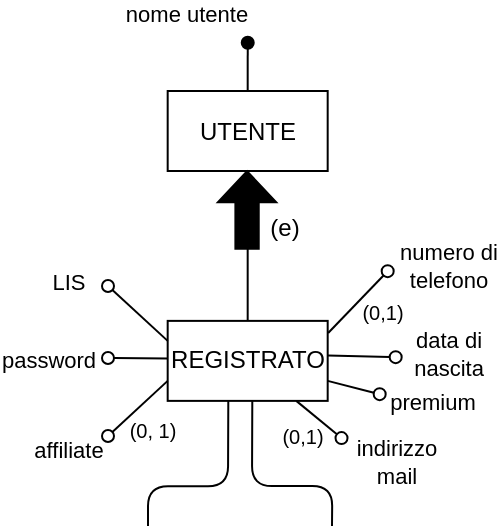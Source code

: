 <mxfile scale="1" border="10">
    <diagram id="-rriOPSDnHkLpZKLwRpb" name="Page-1">
        <mxGraphModel dx="3040" dy="2460" grid="1" gridSize="10" guides="1" tooltips="1" connect="1" arrows="1" fold="1" page="1" pageScale="1" pageWidth="850" pageHeight="1100" background="#FFFFFF" math="0" shadow="0">
            <root>
                <mxCell id="0"/>
                <mxCell id="1" parent="0"/>
                <mxCell id="344" style="edgeStyle=elbowEdgeStyle;elbow=vertical;html=1;exitX=0.5;exitY=1;exitDx=0;exitDy=0;entryX=0.5;entryY=0;entryDx=0;entryDy=0;endArrow=none;endFill=0;rounded=0;jumpStyle=arc;" parent="1" source="346" target="384" edge="1">
                    <mxGeometry relative="1" as="geometry">
                        <mxPoint x="-2320.72" y="-2001.46" as="targetPoint"/>
                        <Array as="points">
                            <mxPoint x="-2313" y="-2021"/>
                        </Array>
                    </mxGeometry>
                </mxCell>
                <mxCell id="346" value="UTENTE" style="whiteSpace=wrap;html=1;" parent="1" vertex="1">
                    <mxGeometry x="-2350.16" y="-2117.5" width="80" height="40" as="geometry"/>
                </mxCell>
                <mxCell id="350" value="" style="shape=singleArrow;whiteSpace=wrap;html=1;arrowWidth=0.4;arrowSize=0.4;rotation=-90;fillColor=#000000;" parent="1" vertex="1">
                    <mxGeometry x="-2329.85" y="-2072.58" width="38.76" height="29.17" as="geometry"/>
                </mxCell>
                <mxCell id="351" value="(e)" style="text;html=1;align=center;verticalAlign=middle;resizable=0;points=[];autosize=1;strokeColor=none;fillColor=none;" parent="1" vertex="1">
                    <mxGeometry x="-2312.16" y="-2064.5" width="40" height="30" as="geometry"/>
                </mxCell>
                <mxCell id="352" value="" style="endArrow=oval;html=1;fillStyle=auto;strokeWidth=1;startSize=6;endSize=6;fillColor=#000000;startArrow=none;startFill=0;endFill=1;exitX=0.5;exitY=0;exitDx=0;exitDy=0;" parent="1" source="346" edge="1">
                    <mxGeometry width="50" height="50" relative="1" as="geometry">
                        <mxPoint x="-2170.13" y="-1536.48" as="sourcePoint"/>
                        <mxPoint x="-2310.13" y="-2141.66" as="targetPoint"/>
                    </mxGeometry>
                </mxCell>
                <mxCell id="353" value="nome utente" style="edgeLabel;html=1;align=center;verticalAlign=middle;resizable=0;points=[];" parent="352" vertex="1" connectable="0">
                    <mxGeometry x="0.479" y="1" relative="1" as="geometry">
                        <mxPoint x="-30" y="-21" as="offset"/>
                    </mxGeometry>
                </mxCell>
                <mxCell id="384" value="REGISTRATO" style="whiteSpace=wrap;html=1;" parent="1" vertex="1">
                    <mxGeometry x="-2350.16" y="-2002.56" width="80" height="40" as="geometry"/>
                </mxCell>
                <mxCell id="385" value="" style="endArrow=oval;html=1;fillStyle=auto;strokeWidth=1;startSize=6;endSize=6;fillColor=#000000;startArrow=none;startFill=0;endFill=0;exitX=0.003;exitY=0.445;exitDx=0;exitDy=0;exitPerimeter=0;" parent="1" edge="1">
                    <mxGeometry width="50" height="50" relative="1" as="geometry">
                        <mxPoint x="-2350.16" y="-1983.76" as="sourcePoint"/>
                        <mxPoint x="-2380" y="-1984" as="targetPoint"/>
                    </mxGeometry>
                </mxCell>
                <mxCell id="386" value="password" style="edgeLabel;html=1;align=center;verticalAlign=middle;resizable=0;points=[];" parent="385" vertex="1" connectable="0">
                    <mxGeometry x="0.479" y="1" relative="1" as="geometry">
                        <mxPoint x="-38" as="offset"/>
                    </mxGeometry>
                </mxCell>
                <mxCell id="387" value="" style="endArrow=oval;html=1;fillStyle=auto;strokeWidth=1;startSize=6;endSize=6;fillColor=#000000;startArrow=none;startFill=0;endFill=0;entryX=0.998;entryY=0.529;entryDx=0;entryDy=0;entryPerimeter=0;" parent="1" source="384" target="398" edge="1">
                    <mxGeometry width="50" height="50" relative="1" as="geometry">
                        <mxPoint x="-2374.07" y="-1700.96" as="sourcePoint"/>
                        <mxPoint x="-2254.16" y="-1944.92" as="targetPoint"/>
                    </mxGeometry>
                </mxCell>
                <mxCell id="388" value="indirizzo&lt;br&gt;mail" style="edgeLabel;html=1;align=center;verticalAlign=middle;resizable=0;points=[];" parent="387" vertex="1" connectable="0">
                    <mxGeometry x="0.479" y="1" relative="1" as="geometry">
                        <mxPoint x="32" y="17" as="offset"/>
                    </mxGeometry>
                </mxCell>
                <mxCell id="389" value="" style="endArrow=oval;html=1;fillStyle=auto;strokeWidth=1;startSize=6;endSize=6;fillColor=#000000;startArrow=none;startFill=0;endFill=0;exitX=1.003;exitY=0.152;exitDx=0;exitDy=0;exitPerimeter=0;" parent="1" source="384" edge="1">
                    <mxGeometry width="50" height="50" relative="1" as="geometry">
                        <mxPoint x="-2286.16" y="-2002.42" as="sourcePoint"/>
                        <mxPoint x="-2240.16" y="-2027.42" as="targetPoint"/>
                    </mxGeometry>
                </mxCell>
                <mxCell id="390" value="numero di&lt;br&gt;telefono" style="edgeLabel;html=1;align=center;verticalAlign=middle;resizable=0;points=[];" parent="389" vertex="1" connectable="0">
                    <mxGeometry x="0.479" y="1" relative="1" as="geometry">
                        <mxPoint x="39" y="-10" as="offset"/>
                    </mxGeometry>
                </mxCell>
                <mxCell id="391" value="" style="endArrow=oval;html=1;fillStyle=auto;strokeWidth=1;startSize=6;endSize=6;fillColor=#000000;startArrow=none;startFill=0;endFill=0;exitX=1.002;exitY=0.432;exitDx=0;exitDy=0;exitPerimeter=0;" parent="1" source="384" edge="1">
                    <mxGeometry width="50" height="50" relative="1" as="geometry">
                        <mxPoint x="-2269.16" y="-1985.42" as="sourcePoint"/>
                        <mxPoint x="-2236.16" y="-1984.42" as="targetPoint"/>
                        <Array as="points"/>
                    </mxGeometry>
                </mxCell>
                <mxCell id="392" value="data di&lt;br&gt;nascita" style="edgeLabel;html=1;align=center;verticalAlign=middle;resizable=0;points=[];" parent="391" vertex="1" connectable="0">
                    <mxGeometry x="0.479" y="1" relative="1" as="geometry">
                        <mxPoint x="35" y="-1" as="offset"/>
                    </mxGeometry>
                </mxCell>
                <mxCell id="393" value="" style="endArrow=oval;html=1;fillStyle=auto;strokeWidth=1;startSize=6;endSize=6;fillColor=#000000;startArrow=none;startFill=0;endFill=0;exitX=0;exitY=0.25;exitDx=0;exitDy=0;" parent="1" source="384" edge="1">
                    <mxGeometry width="50" height="50" relative="1" as="geometry">
                        <mxPoint x="-2341.045" y="-2002.56" as="sourcePoint"/>
                        <mxPoint x="-2380" y="-2020" as="targetPoint"/>
                    </mxGeometry>
                </mxCell>
                <mxCell id="394" value="LIS" style="edgeLabel;html=1;align=center;verticalAlign=middle;resizable=0;points=[];" parent="393" vertex="1" connectable="0">
                    <mxGeometry x="0.479" y="1" relative="1" as="geometry">
                        <mxPoint x="-27" y="-10" as="offset"/>
                    </mxGeometry>
                </mxCell>
                <mxCell id="395" value="" style="endArrow=oval;html=1;fillStyle=auto;strokeWidth=1;startSize=6;endSize=6;fillColor=#000000;startArrow=none;startFill=0;endFill=0;exitX=1;exitY=0.75;exitDx=0;exitDy=0;" parent="1" source="384" edge="1">
                    <mxGeometry width="50" height="50" relative="1" as="geometry">
                        <mxPoint x="-2280.475" y="-1952.56" as="sourcePoint"/>
                        <mxPoint x="-2244.16" y="-1965.92" as="targetPoint"/>
                    </mxGeometry>
                </mxCell>
                <mxCell id="396" value="premium" style="edgeLabel;html=1;align=center;verticalAlign=middle;resizable=0;points=[];" parent="395" vertex="1" connectable="0">
                    <mxGeometry x="0.479" y="1" relative="1" as="geometry">
                        <mxPoint x="32" y="6" as="offset"/>
                    </mxGeometry>
                </mxCell>
                <mxCell id="397" value="&lt;font style=&quot;font-size: 10px;&quot;&gt;(0,1)&lt;/font&gt;" style="text;html=1;align=center;verticalAlign=middle;resizable=0;points=[];autosize=1;strokeColor=none;fillColor=none;" parent="1" vertex="1">
                    <mxGeometry x="-2263.16" y="-2022.42" width="40" height="30" as="geometry"/>
                </mxCell>
                <mxCell id="398" value="(0,1)" style="text;html=1;align=center;verticalAlign=middle;resizable=0;points=[];autosize=1;strokeColor=none;fillColor=none;fontSize=10;" parent="1" vertex="1">
                    <mxGeometry x="-2302.16" y="-1956.64" width="39" height="24" as="geometry"/>
                </mxCell>
                <mxCell id="399" value="" style="edgeStyle=none;shape=connector;rounded=1;fillStyle=auto;html=1;labelBackgroundColor=default;strokeColor=default;strokeWidth=1;fontFamily=Helvetica;fontSize=11;fontColor=default;endArrow=none;startSize=6;endSize=6;fillColor=#000000;exitX=0.5;exitY=1;exitDx=0;exitDy=0;" parent="1" edge="1">
                    <mxGeometry relative="1" as="geometry">
                        <mxPoint x="-2319.85" y="-1962.56" as="sourcePoint"/>
                        <mxPoint x="-2360" y="-1900" as="targetPoint"/>
                        <Array as="points">
                            <mxPoint x="-2320" y="-1919.93"/>
                            <mxPoint x="-2360" y="-1919.93"/>
                        </Array>
                    </mxGeometry>
                </mxCell>
                <mxCell id="403" value="" style="endArrow=oval;html=1;fillStyle=auto;strokeWidth=1;startSize=6;endSize=6;fillColor=#000000;startArrow=none;startFill=0;endFill=0;strokeColor=#000000;exitX=0;exitY=0.75;exitDx=0;exitDy=0;" parent="1" source="384" edge="1">
                    <mxGeometry width="50" height="50" relative="1" as="geometry">
                        <mxPoint x="-2288.37" y="-1900.36" as="sourcePoint"/>
                        <mxPoint x="-2380" y="-1945" as="targetPoint"/>
                    </mxGeometry>
                </mxCell>
                <mxCell id="404" value="&lt;font style=&quot;font-size: 10px;&quot;&gt;(0, 1)&lt;/font&gt;" style="edgeLabel;html=1;align=center;verticalAlign=middle;resizable=0;points=[];fontSize=11;fontFamily=Helvetica;fontColor=default;" parent="1" vertex="1" connectable="0">
                    <mxGeometry x="-2350.161" y="-1952.56" as="geometry">
                        <mxPoint x="-8" y="4" as="offset"/>
                    </mxGeometry>
                </mxCell>
                <mxCell id="405" value="&lt;font style=&quot;font-size: 11px;&quot;&gt;affiliate&lt;/font&gt;" style="text;html=1;align=center;verticalAlign=middle;resizable=0;points=[];autosize=1;strokeColor=none;fillColor=none;" parent="1" vertex="1">
                    <mxGeometry x="-2430.16" y="-1952.56" width="60" height="30" as="geometry"/>
                </mxCell>
                <mxCell id="406" value="" style="edgeStyle=none;shape=connector;rounded=1;fillStyle=auto;html=1;labelBackgroundColor=default;strokeColor=default;strokeWidth=1;fontFamily=Helvetica;fontSize=11;fontColor=default;endArrow=none;startSize=6;endSize=6;fillColor=#000000;exitX=0.5;exitY=1;exitDx=0;exitDy=0;" edge="1" parent="1">
                    <mxGeometry relative="1" as="geometry">
                        <mxPoint x="-2307.85" y="-1962.56" as="sourcePoint"/>
                        <mxPoint x="-2268" y="-1900" as="targetPoint"/>
                        <Array as="points">
                            <mxPoint x="-2308.0" y="-1919.93"/>
                            <mxPoint x="-2267.84" y="-1920"/>
                        </Array>
                    </mxGeometry>
                </mxCell>
            </root>
        </mxGraphModel>
    </diagram>
</mxfile>